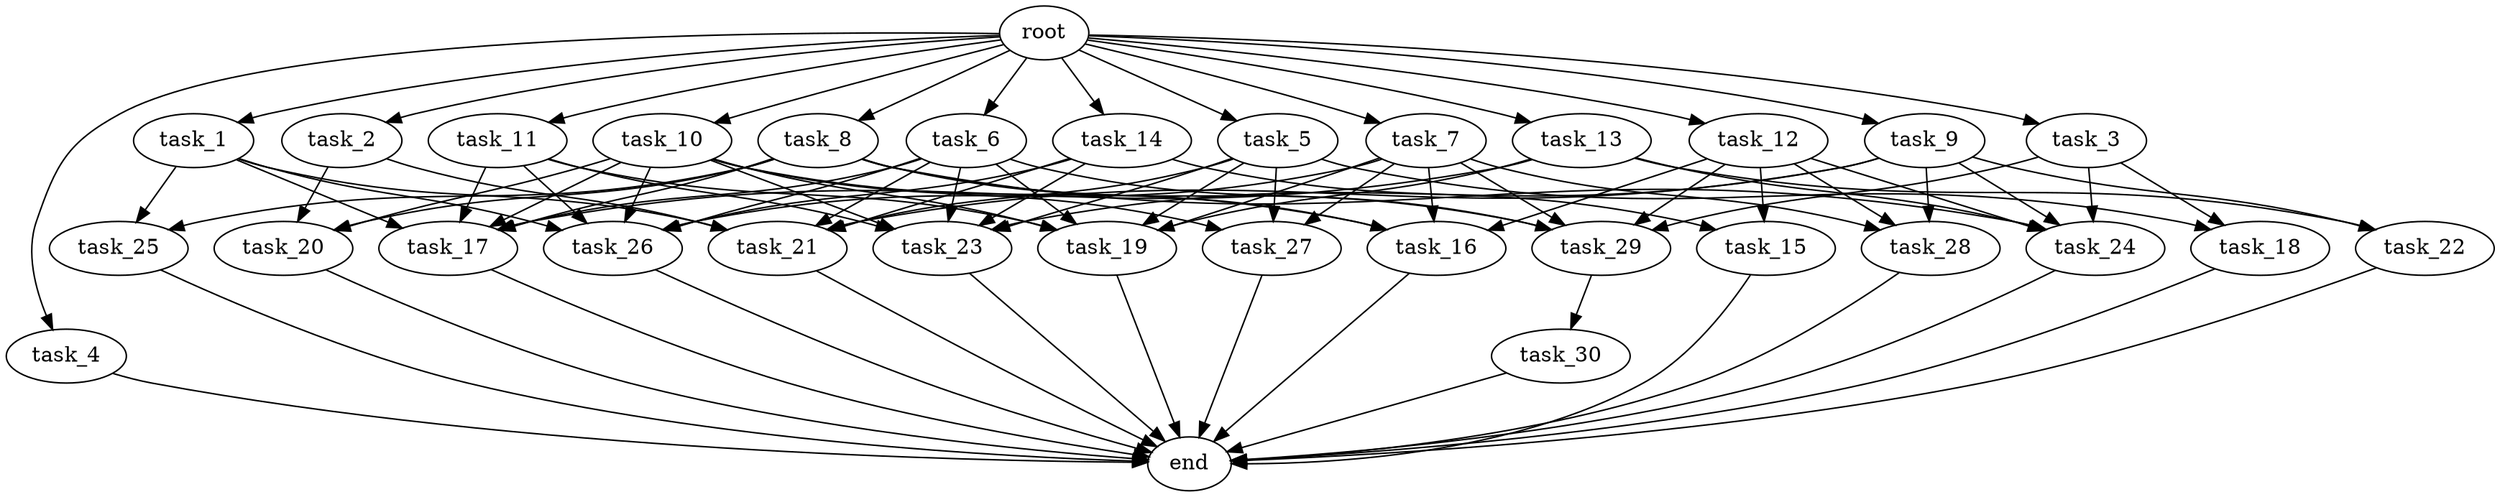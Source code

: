 digraph G {
  root [size="0.000000e+00"];
  task_1 [size="9.641801e+10"];
  task_2 [size="5.680746e+09"];
  task_3 [size="6.847944e+10"];
  task_4 [size="4.099832e+10"];
  task_5 [size="5.343203e+10"];
  task_6 [size="6.186244e+10"];
  task_7 [size="1.699983e+10"];
  task_8 [size="9.328073e+10"];
  task_9 [size="3.704351e+10"];
  task_10 [size="1.435721e+10"];
  task_11 [size="1.038822e+10"];
  task_12 [size="2.337386e+10"];
  task_13 [size="3.812753e+10"];
  task_14 [size="5.627554e+10"];
  task_15 [size="8.137247e+10"];
  task_16 [size="7.687186e+10"];
  task_17 [size="1.197301e+10"];
  task_18 [size="2.245956e+10"];
  task_19 [size="6.283238e+10"];
  task_20 [size="5.636824e+10"];
  task_21 [size="7.401662e+09"];
  task_22 [size="6.488977e+10"];
  task_23 [size="9.108204e+10"];
  task_24 [size="9.372172e+10"];
  task_25 [size="6.448257e+10"];
  task_26 [size="2.825402e+10"];
  task_27 [size="6.160875e+10"];
  task_28 [size="4.497262e+10"];
  task_29 [size="7.480946e+10"];
  task_30 [size="6.829129e+10"];
  end [size="0.000000e+00"];

  root -> task_1 [size="1.000000e-12"];
  root -> task_2 [size="1.000000e-12"];
  root -> task_3 [size="1.000000e-12"];
  root -> task_4 [size="1.000000e-12"];
  root -> task_5 [size="1.000000e-12"];
  root -> task_6 [size="1.000000e-12"];
  root -> task_7 [size="1.000000e-12"];
  root -> task_8 [size="1.000000e-12"];
  root -> task_9 [size="1.000000e-12"];
  root -> task_10 [size="1.000000e-12"];
  root -> task_11 [size="1.000000e-12"];
  root -> task_12 [size="1.000000e-12"];
  root -> task_13 [size="1.000000e-12"];
  root -> task_14 [size="1.000000e-12"];
  task_1 -> task_17 [size="1.995502e+07"];
  task_1 -> task_21 [size="1.233610e+07"];
  task_1 -> task_25 [size="3.224128e+08"];
  task_1 -> task_26 [size="4.709003e+07"];
  task_2 -> task_20 [size="1.878941e+08"];
  task_2 -> task_21 [size="1.233610e+07"];
  task_3 -> task_18 [size="1.122978e+08"];
  task_3 -> task_24 [size="1.874434e+08"];
  task_3 -> task_29 [size="1.496189e+08"];
  task_4 -> end [size="1.000000e-12"];
  task_5 -> task_18 [size="1.122978e+08"];
  task_5 -> task_19 [size="1.047206e+08"];
  task_5 -> task_21 [size="1.233610e+07"];
  task_5 -> task_23 [size="1.518034e+08"];
  task_5 -> task_27 [size="2.053625e+08"];
  task_6 -> task_17 [size="1.995502e+07"];
  task_6 -> task_19 [size="1.047206e+08"];
  task_6 -> task_21 [size="1.233610e+07"];
  task_6 -> task_23 [size="1.518034e+08"];
  task_6 -> task_26 [size="4.709003e+07"];
  task_6 -> task_29 [size="1.496189e+08"];
  task_7 -> task_16 [size="1.921796e+08"];
  task_7 -> task_19 [size="1.047206e+08"];
  task_7 -> task_26 [size="4.709003e+07"];
  task_7 -> task_27 [size="2.053625e+08"];
  task_7 -> task_28 [size="1.499087e+08"];
  task_7 -> task_29 [size="1.496189e+08"];
  task_8 -> task_16 [size="1.921796e+08"];
  task_8 -> task_17 [size="1.995502e+07"];
  task_8 -> task_20 [size="1.878941e+08"];
  task_8 -> task_24 [size="1.874434e+08"];
  task_8 -> task_25 [size="3.224128e+08"];
  task_8 -> task_29 [size="1.496189e+08"];
  task_9 -> task_21 [size="1.233610e+07"];
  task_9 -> task_22 [size="3.244489e+08"];
  task_9 -> task_23 [size="1.518034e+08"];
  task_9 -> task_24 [size="1.874434e+08"];
  task_9 -> task_28 [size="1.499087e+08"];
  task_10 -> task_16 [size="1.921796e+08"];
  task_10 -> task_17 [size="1.995502e+07"];
  task_10 -> task_19 [size="1.047206e+08"];
  task_10 -> task_20 [size="1.878941e+08"];
  task_10 -> task_23 [size="1.518034e+08"];
  task_10 -> task_26 [size="4.709003e+07"];
  task_10 -> task_27 [size="2.053625e+08"];
  task_11 -> task_17 [size="1.995502e+07"];
  task_11 -> task_19 [size="1.047206e+08"];
  task_11 -> task_23 [size="1.518034e+08"];
  task_11 -> task_26 [size="4.709003e+07"];
  task_12 -> task_15 [size="4.068623e+08"];
  task_12 -> task_16 [size="1.921796e+08"];
  task_12 -> task_24 [size="1.874434e+08"];
  task_12 -> task_28 [size="1.499087e+08"];
  task_12 -> task_29 [size="1.496189e+08"];
  task_13 -> task_17 [size="1.995502e+07"];
  task_13 -> task_19 [size="1.047206e+08"];
  task_13 -> task_22 [size="3.244489e+08"];
  task_13 -> task_24 [size="1.874434e+08"];
  task_14 -> task_15 [size="4.068623e+08"];
  task_14 -> task_21 [size="1.233610e+07"];
  task_14 -> task_23 [size="1.518034e+08"];
  task_14 -> task_26 [size="4.709003e+07"];
  task_15 -> end [size="1.000000e-12"];
  task_16 -> end [size="1.000000e-12"];
  task_17 -> end [size="1.000000e-12"];
  task_18 -> end [size="1.000000e-12"];
  task_19 -> end [size="1.000000e-12"];
  task_20 -> end [size="1.000000e-12"];
  task_21 -> end [size="1.000000e-12"];
  task_22 -> end [size="1.000000e-12"];
  task_23 -> end [size="1.000000e-12"];
  task_24 -> end [size="1.000000e-12"];
  task_25 -> end [size="1.000000e-12"];
  task_26 -> end [size="1.000000e-12"];
  task_27 -> end [size="1.000000e-12"];
  task_28 -> end [size="1.000000e-12"];
  task_29 -> task_30 [size="6.829129e+08"];
  task_30 -> end [size="1.000000e-12"];
}
